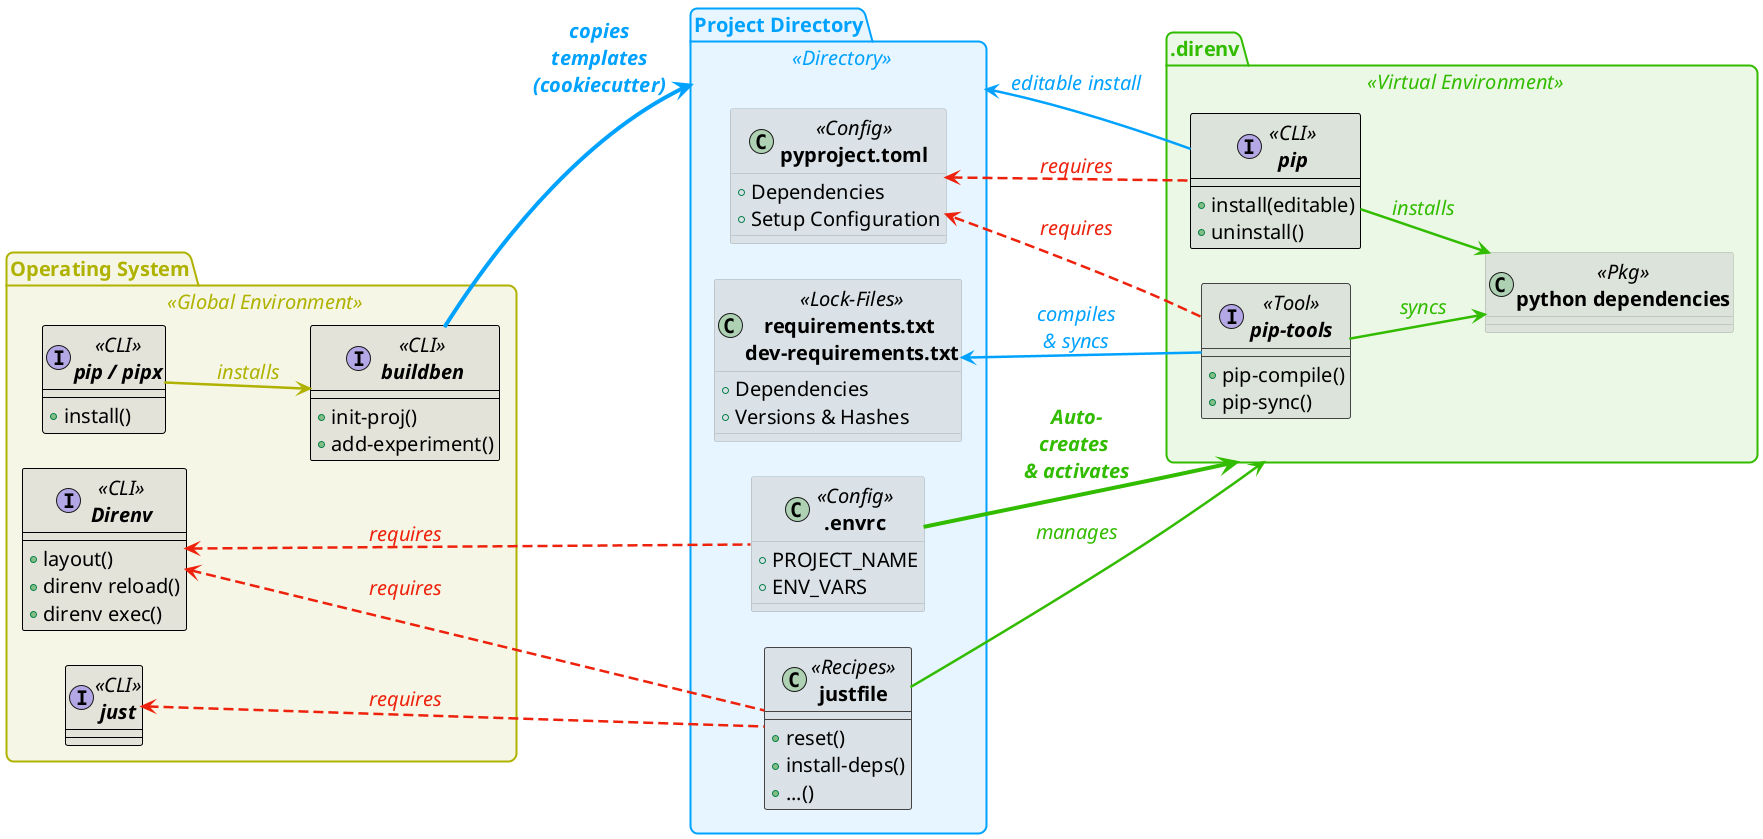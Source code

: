 @startuml
left to right direction
' top to bottom direction

' === Global look & feel =============
skinparam defaultFontSize 20
' skinparam BackgroundColor #00000010
skinparam BackgroundColor transparent

' ======================================
skinparam package {
    RoundCorner 15
    BorderThickness 2
    ' BackgroundColor #00A2FF19
    ' BorderColor #00A2FF
    ' FontColor   #00A2FF
}
skinparam package<<Global Environment>> {
    BackgroundColor #afb20019
    BorderColor #afb200ff
    FontColor   #afb200ff
}
skinparam package<<Virtual Environment>>{
    BackgroundColor #32bc0019
    BorderColor #32bc00ff
    FontColor   #32bc00ff
}
skinparam package<<Directory>> {
    BackgroundColor #00A2FF19
    BorderColor #00A2FF
    FontColor   #00A2FF
}

' ======================================
skinparam class {
    BackgroundColor #cccccc77
    BorderColor     #444444
    BorderThickness 1
    FontStyle bold
    RoundCorner 15
}
skinparam class<<CLI>> {
    BorderColor     #000000
}
skinparam class<<Config>><<Pkg>><<Lock-Files>><<File>><<Lock-File>> {
    BorderColor     #000000
    BorderThickness 0
}

' =====================================================================




' === Package: Global Environment =============
package "Operating System" as GE <<Global Environment>> {

    interface "buildben"      as B   <<CLI>>{
        +init-proj()
        +add-experiment()
    }
    interface "pip / pipx"    as PIP <<CLI>>{
        +install()
    }
    
    interface "just"          as J   <<CLI>>
    interface "Direnv"        as D   <<CLI>>{
        +layout()
        +direnv reload()
        +direnv exec()
    }
    
}

' === Package: Project Directory =============
package "Project Directory" as PDIR <<Directory>> {

    class "pyproject.toml"                          as PPRT <<Config>> {
        +Dependencies
        +Setup Configuration
    }
    
    class "justfile"                                as JF  <<Recipes>> {
        +reset()
        +install-deps()
        +...()
    }
    
    class ".envrc"                                  as ERC  <<Config>>{
        +PROJECT_NAME
        +ENV_VARS
    }
    
    class "requirements.txt \ndev-requirements.txt" as RE   <<Lock-Files>> {
        +Dependencies
        +Versions & Hashes
    }
}

' === Package: Virtual Environment =============
package ".direnv" as VENV <<Virtual Environment>> {
    interface "pip-tools"               as PT  <<Tool>>{
        +pip-compile()
        +pip-sync()
    }
    class "python dependencies"     as PD  <<Pkg>>
    ' VE o-- PD : contains
    
    interface "pip"                     as PIPvenv <<CLI>> {
        +install(editable)
        +uninstall()
    }
}


' =====================================================================

' === Straight Arrows =============

<style>
arrow {
    LineThickness 2.5
    FontStyle italic
    LineColor #afb200ff
    FontColor   #afb200ff
}

</style>

PIP --> B : installs

' =========================

<style>
arrow {
    LineColor #00A2FF
    FontColor #00A2FF
}
</style>

' PT --> PD <<test>> : installs 
B -[thickness=4]-> PDIR : **copies**\n**templates**\n**(cookiecutter)** 
PT  --> RE : compiles\n& syncs
PDIR <-- PIPvenv : editable install

' === SPecial Straight Arrows =============
<style>
arrow {
    LineColor #32bc00ff
    FontColor #32bc00ff
    LineThickness 2.5
}
</style>

' ERC --> PT : installs
PIPvenv --> PD : installs
PT --> PD : syncs
ERC -[thickness=4]-> VENV : **Auto-**\n**creates** \n**& activates**
JF --> VENV : manages


' === Dependencies =============

<style>
arrow {
    LineStyle 10-5
    LineColor #EE220C
    FontColor #EE220C
}
</style>


D   <-- ERC : requires
J   <-- JF  : requires
D   <-- JF  : requires

' JF  --> PT  
PT --> PPRT : requires

PPRT <-- PIPvenv: requires

' ERC -left-  JF     : interacts
' PPRT ..> PT    : read by
@enduml